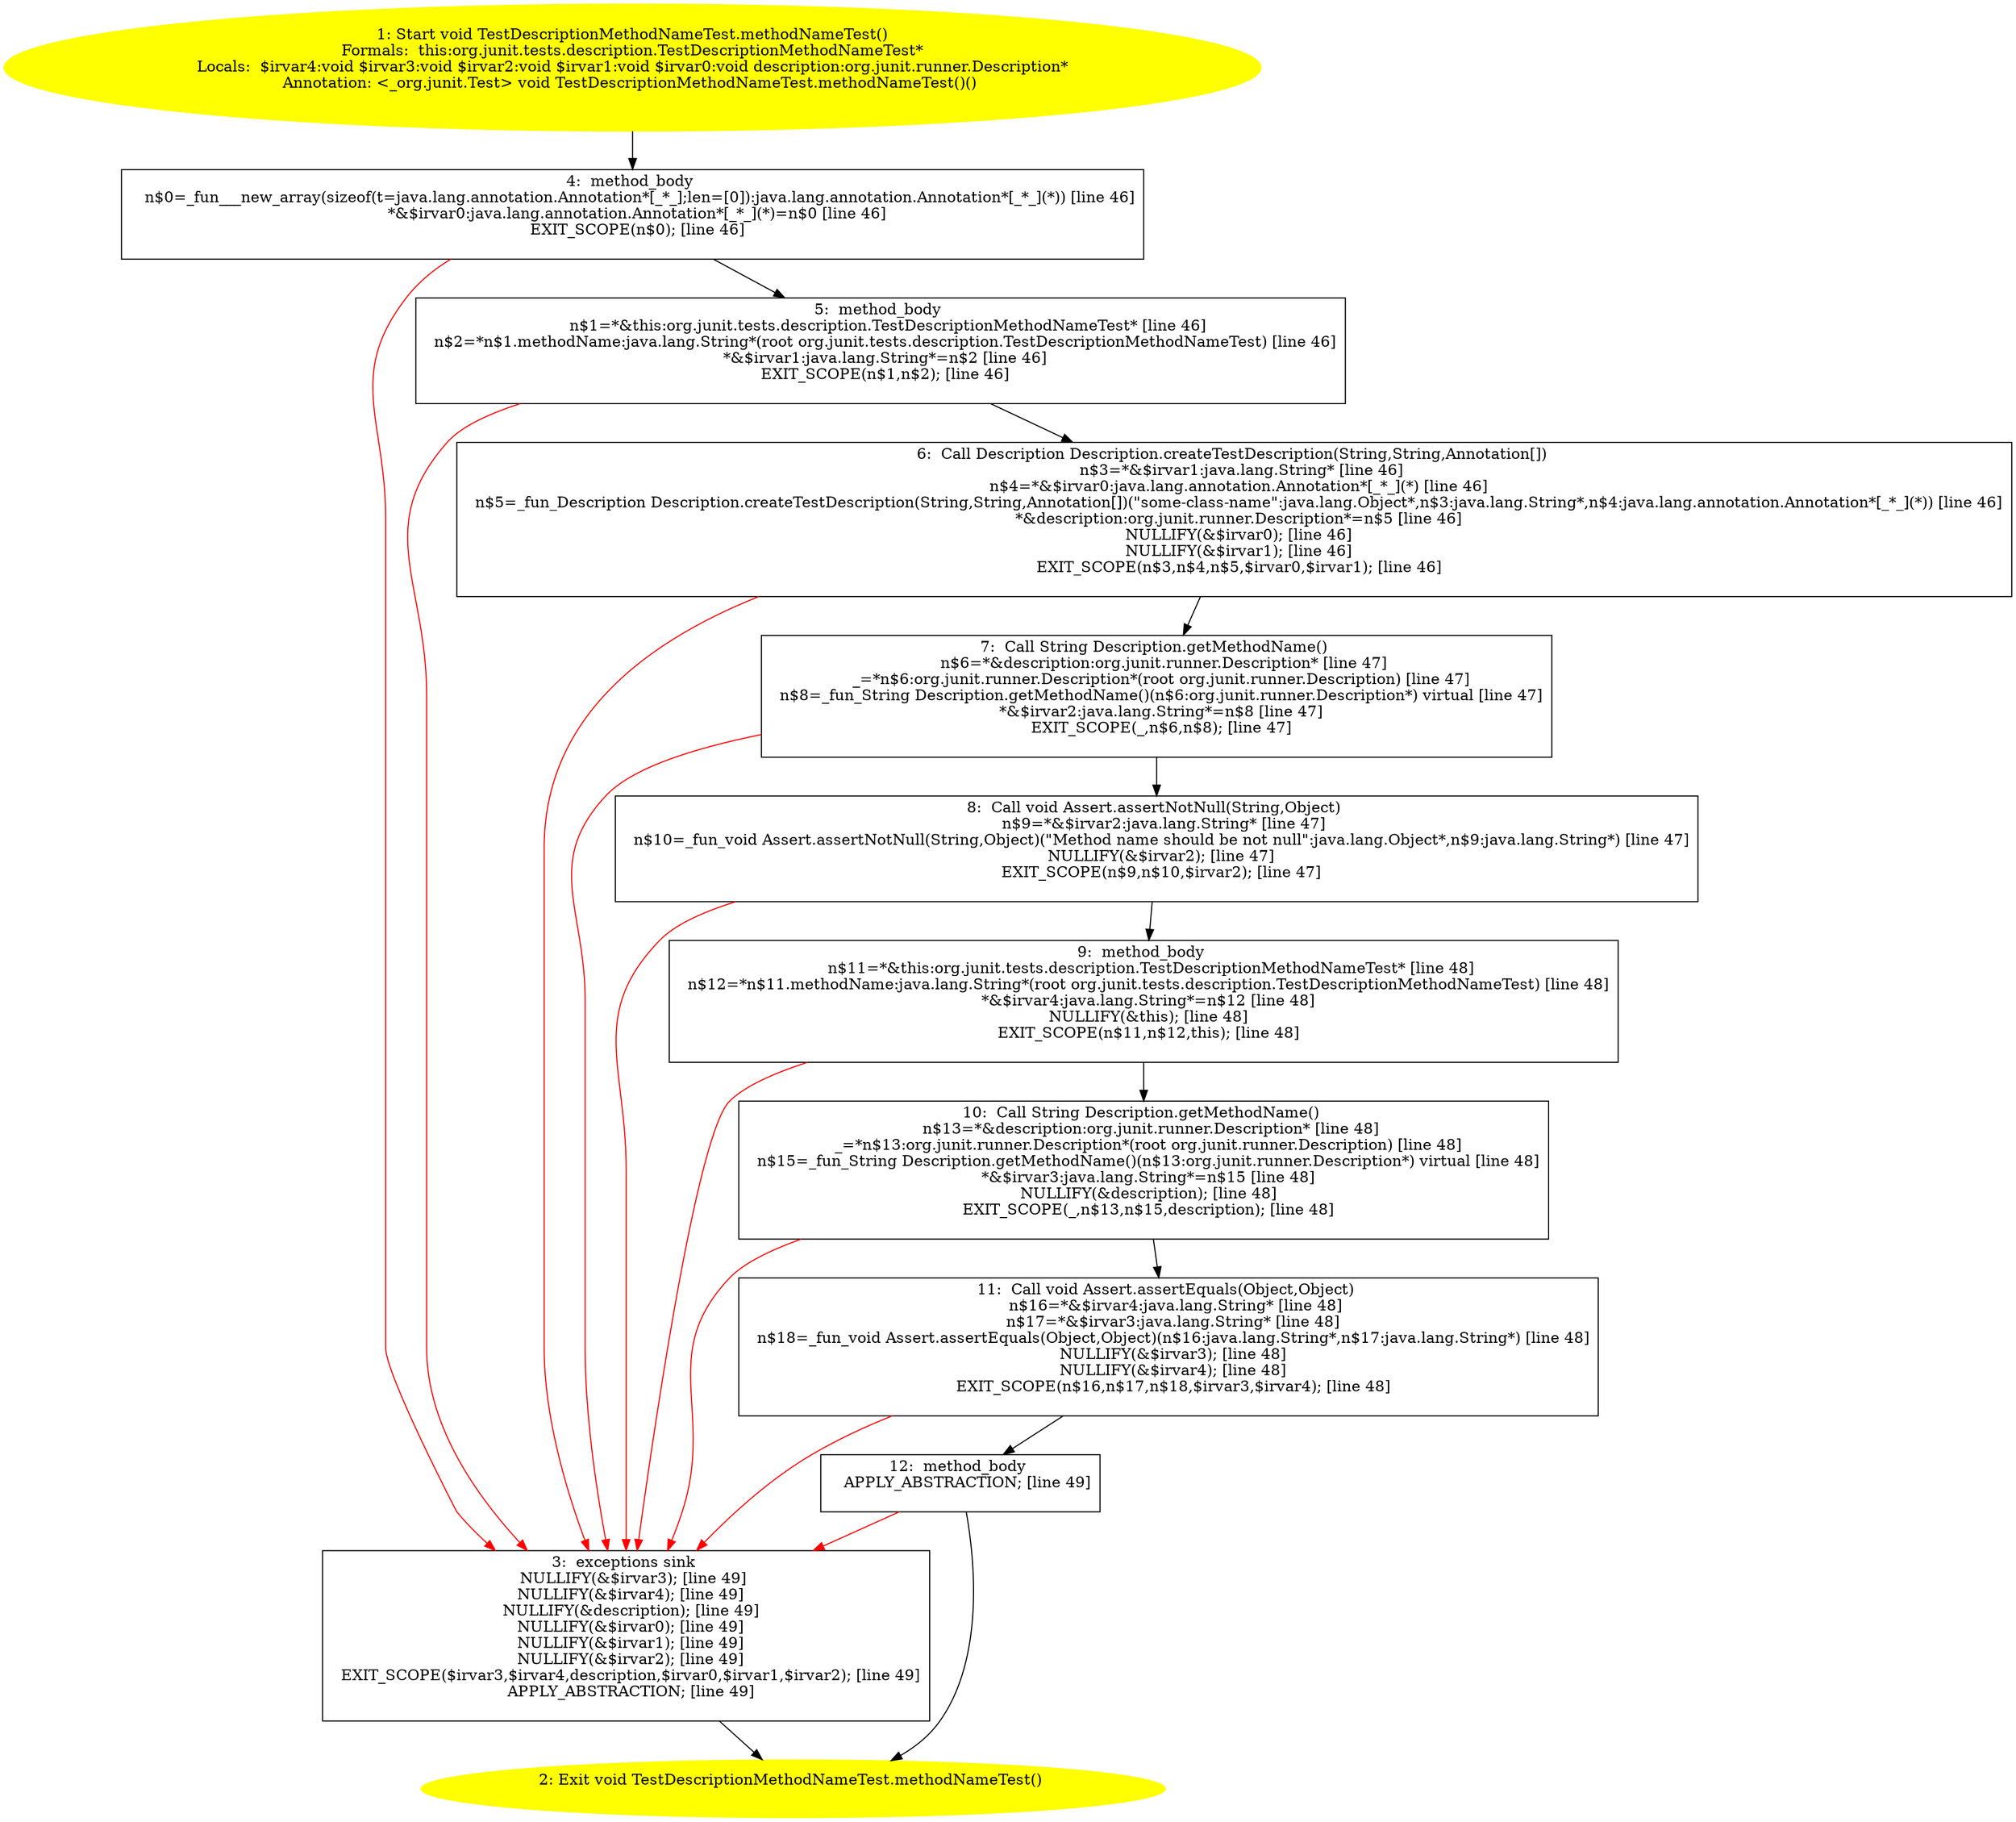 /* @generated */
digraph cfg {
"org.junit.tests.description.TestDescriptionMethodNameTest.methodNameTest():void.a4364b122ff1da40afa013a334b0e16f_1" [label="1: Start void TestDescriptionMethodNameTest.methodNameTest()\nFormals:  this:org.junit.tests.description.TestDescriptionMethodNameTest*\nLocals:  $irvar4:void $irvar3:void $irvar2:void $irvar1:void $irvar0:void description:org.junit.runner.Description*\nAnnotation: <_org.junit.Test> void TestDescriptionMethodNameTest.methodNameTest()() \n  " color=yellow style=filled]
	

	 "org.junit.tests.description.TestDescriptionMethodNameTest.methodNameTest():void.a4364b122ff1da40afa013a334b0e16f_1" -> "org.junit.tests.description.TestDescriptionMethodNameTest.methodNameTest():void.a4364b122ff1da40afa013a334b0e16f_4" ;
"org.junit.tests.description.TestDescriptionMethodNameTest.methodNameTest():void.a4364b122ff1da40afa013a334b0e16f_2" [label="2: Exit void TestDescriptionMethodNameTest.methodNameTest() \n  " color=yellow style=filled]
	

"org.junit.tests.description.TestDescriptionMethodNameTest.methodNameTest():void.a4364b122ff1da40afa013a334b0e16f_3" [label="3:  exceptions sink \n   NULLIFY(&$irvar3); [line 49]\n  NULLIFY(&$irvar4); [line 49]\n  NULLIFY(&description); [line 49]\n  NULLIFY(&$irvar0); [line 49]\n  NULLIFY(&$irvar1); [line 49]\n  NULLIFY(&$irvar2); [line 49]\n  EXIT_SCOPE($irvar3,$irvar4,description,$irvar0,$irvar1,$irvar2); [line 49]\n  APPLY_ABSTRACTION; [line 49]\n " shape="box"]
	

	 "org.junit.tests.description.TestDescriptionMethodNameTest.methodNameTest():void.a4364b122ff1da40afa013a334b0e16f_3" -> "org.junit.tests.description.TestDescriptionMethodNameTest.methodNameTest():void.a4364b122ff1da40afa013a334b0e16f_2" ;
"org.junit.tests.description.TestDescriptionMethodNameTest.methodNameTest():void.a4364b122ff1da40afa013a334b0e16f_4" [label="4:  method_body \n   n$0=_fun___new_array(sizeof(t=java.lang.annotation.Annotation*[_*_];len=[0]):java.lang.annotation.Annotation*[_*_](*)) [line 46]\n  *&$irvar0:java.lang.annotation.Annotation*[_*_](*)=n$0 [line 46]\n  EXIT_SCOPE(n$0); [line 46]\n " shape="box"]
	

	 "org.junit.tests.description.TestDescriptionMethodNameTest.methodNameTest():void.a4364b122ff1da40afa013a334b0e16f_4" -> "org.junit.tests.description.TestDescriptionMethodNameTest.methodNameTest():void.a4364b122ff1da40afa013a334b0e16f_5" ;
	 "org.junit.tests.description.TestDescriptionMethodNameTest.methodNameTest():void.a4364b122ff1da40afa013a334b0e16f_4" -> "org.junit.tests.description.TestDescriptionMethodNameTest.methodNameTest():void.a4364b122ff1da40afa013a334b0e16f_3" [color="red" ];
"org.junit.tests.description.TestDescriptionMethodNameTest.methodNameTest():void.a4364b122ff1da40afa013a334b0e16f_5" [label="5:  method_body \n   n$1=*&this:org.junit.tests.description.TestDescriptionMethodNameTest* [line 46]\n  n$2=*n$1.methodName:java.lang.String*(root org.junit.tests.description.TestDescriptionMethodNameTest) [line 46]\n  *&$irvar1:java.lang.String*=n$2 [line 46]\n  EXIT_SCOPE(n$1,n$2); [line 46]\n " shape="box"]
	

	 "org.junit.tests.description.TestDescriptionMethodNameTest.methodNameTest():void.a4364b122ff1da40afa013a334b0e16f_5" -> "org.junit.tests.description.TestDescriptionMethodNameTest.methodNameTest():void.a4364b122ff1da40afa013a334b0e16f_6" ;
	 "org.junit.tests.description.TestDescriptionMethodNameTest.methodNameTest():void.a4364b122ff1da40afa013a334b0e16f_5" -> "org.junit.tests.description.TestDescriptionMethodNameTest.methodNameTest():void.a4364b122ff1da40afa013a334b0e16f_3" [color="red" ];
"org.junit.tests.description.TestDescriptionMethodNameTest.methodNameTest():void.a4364b122ff1da40afa013a334b0e16f_6" [label="6:  Call Description Description.createTestDescription(String,String,Annotation[]) \n   n$3=*&$irvar1:java.lang.String* [line 46]\n  n$4=*&$irvar0:java.lang.annotation.Annotation*[_*_](*) [line 46]\n  n$5=_fun_Description Description.createTestDescription(String,String,Annotation[])(\"some-class-name\":java.lang.Object*,n$3:java.lang.String*,n$4:java.lang.annotation.Annotation*[_*_](*)) [line 46]\n  *&description:org.junit.runner.Description*=n$5 [line 46]\n  NULLIFY(&$irvar0); [line 46]\n  NULLIFY(&$irvar1); [line 46]\n  EXIT_SCOPE(n$3,n$4,n$5,$irvar0,$irvar1); [line 46]\n " shape="box"]
	

	 "org.junit.tests.description.TestDescriptionMethodNameTest.methodNameTest():void.a4364b122ff1da40afa013a334b0e16f_6" -> "org.junit.tests.description.TestDescriptionMethodNameTest.methodNameTest():void.a4364b122ff1da40afa013a334b0e16f_7" ;
	 "org.junit.tests.description.TestDescriptionMethodNameTest.methodNameTest():void.a4364b122ff1da40afa013a334b0e16f_6" -> "org.junit.tests.description.TestDescriptionMethodNameTest.methodNameTest():void.a4364b122ff1da40afa013a334b0e16f_3" [color="red" ];
"org.junit.tests.description.TestDescriptionMethodNameTest.methodNameTest():void.a4364b122ff1da40afa013a334b0e16f_7" [label="7:  Call String Description.getMethodName() \n   n$6=*&description:org.junit.runner.Description* [line 47]\n  _=*n$6:org.junit.runner.Description*(root org.junit.runner.Description) [line 47]\n  n$8=_fun_String Description.getMethodName()(n$6:org.junit.runner.Description*) virtual [line 47]\n  *&$irvar2:java.lang.String*=n$8 [line 47]\n  EXIT_SCOPE(_,n$6,n$8); [line 47]\n " shape="box"]
	

	 "org.junit.tests.description.TestDescriptionMethodNameTest.methodNameTest():void.a4364b122ff1da40afa013a334b0e16f_7" -> "org.junit.tests.description.TestDescriptionMethodNameTest.methodNameTest():void.a4364b122ff1da40afa013a334b0e16f_8" ;
	 "org.junit.tests.description.TestDescriptionMethodNameTest.methodNameTest():void.a4364b122ff1da40afa013a334b0e16f_7" -> "org.junit.tests.description.TestDescriptionMethodNameTest.methodNameTest():void.a4364b122ff1da40afa013a334b0e16f_3" [color="red" ];
"org.junit.tests.description.TestDescriptionMethodNameTest.methodNameTest():void.a4364b122ff1da40afa013a334b0e16f_8" [label="8:  Call void Assert.assertNotNull(String,Object) \n   n$9=*&$irvar2:java.lang.String* [line 47]\n  n$10=_fun_void Assert.assertNotNull(String,Object)(\"Method name should be not null\":java.lang.Object*,n$9:java.lang.String*) [line 47]\n  NULLIFY(&$irvar2); [line 47]\n  EXIT_SCOPE(n$9,n$10,$irvar2); [line 47]\n " shape="box"]
	

	 "org.junit.tests.description.TestDescriptionMethodNameTest.methodNameTest():void.a4364b122ff1da40afa013a334b0e16f_8" -> "org.junit.tests.description.TestDescriptionMethodNameTest.methodNameTest():void.a4364b122ff1da40afa013a334b0e16f_9" ;
	 "org.junit.tests.description.TestDescriptionMethodNameTest.methodNameTest():void.a4364b122ff1da40afa013a334b0e16f_8" -> "org.junit.tests.description.TestDescriptionMethodNameTest.methodNameTest():void.a4364b122ff1da40afa013a334b0e16f_3" [color="red" ];
"org.junit.tests.description.TestDescriptionMethodNameTest.methodNameTest():void.a4364b122ff1da40afa013a334b0e16f_9" [label="9:  method_body \n   n$11=*&this:org.junit.tests.description.TestDescriptionMethodNameTest* [line 48]\n  n$12=*n$11.methodName:java.lang.String*(root org.junit.tests.description.TestDescriptionMethodNameTest) [line 48]\n  *&$irvar4:java.lang.String*=n$12 [line 48]\n  NULLIFY(&this); [line 48]\n  EXIT_SCOPE(n$11,n$12,this); [line 48]\n " shape="box"]
	

	 "org.junit.tests.description.TestDescriptionMethodNameTest.methodNameTest():void.a4364b122ff1da40afa013a334b0e16f_9" -> "org.junit.tests.description.TestDescriptionMethodNameTest.methodNameTest():void.a4364b122ff1da40afa013a334b0e16f_10" ;
	 "org.junit.tests.description.TestDescriptionMethodNameTest.methodNameTest():void.a4364b122ff1da40afa013a334b0e16f_9" -> "org.junit.tests.description.TestDescriptionMethodNameTest.methodNameTest():void.a4364b122ff1da40afa013a334b0e16f_3" [color="red" ];
"org.junit.tests.description.TestDescriptionMethodNameTest.methodNameTest():void.a4364b122ff1da40afa013a334b0e16f_10" [label="10:  Call String Description.getMethodName() \n   n$13=*&description:org.junit.runner.Description* [line 48]\n  _=*n$13:org.junit.runner.Description*(root org.junit.runner.Description) [line 48]\n  n$15=_fun_String Description.getMethodName()(n$13:org.junit.runner.Description*) virtual [line 48]\n  *&$irvar3:java.lang.String*=n$15 [line 48]\n  NULLIFY(&description); [line 48]\n  EXIT_SCOPE(_,n$13,n$15,description); [line 48]\n " shape="box"]
	

	 "org.junit.tests.description.TestDescriptionMethodNameTest.methodNameTest():void.a4364b122ff1da40afa013a334b0e16f_10" -> "org.junit.tests.description.TestDescriptionMethodNameTest.methodNameTest():void.a4364b122ff1da40afa013a334b0e16f_11" ;
	 "org.junit.tests.description.TestDescriptionMethodNameTest.methodNameTest():void.a4364b122ff1da40afa013a334b0e16f_10" -> "org.junit.tests.description.TestDescriptionMethodNameTest.methodNameTest():void.a4364b122ff1da40afa013a334b0e16f_3" [color="red" ];
"org.junit.tests.description.TestDescriptionMethodNameTest.methodNameTest():void.a4364b122ff1da40afa013a334b0e16f_11" [label="11:  Call void Assert.assertEquals(Object,Object) \n   n$16=*&$irvar4:java.lang.String* [line 48]\n  n$17=*&$irvar3:java.lang.String* [line 48]\n  n$18=_fun_void Assert.assertEquals(Object,Object)(n$16:java.lang.String*,n$17:java.lang.String*) [line 48]\n  NULLIFY(&$irvar3); [line 48]\n  NULLIFY(&$irvar4); [line 48]\n  EXIT_SCOPE(n$16,n$17,n$18,$irvar3,$irvar4); [line 48]\n " shape="box"]
	

	 "org.junit.tests.description.TestDescriptionMethodNameTest.methodNameTest():void.a4364b122ff1da40afa013a334b0e16f_11" -> "org.junit.tests.description.TestDescriptionMethodNameTest.methodNameTest():void.a4364b122ff1da40afa013a334b0e16f_12" ;
	 "org.junit.tests.description.TestDescriptionMethodNameTest.methodNameTest():void.a4364b122ff1da40afa013a334b0e16f_11" -> "org.junit.tests.description.TestDescriptionMethodNameTest.methodNameTest():void.a4364b122ff1da40afa013a334b0e16f_3" [color="red" ];
"org.junit.tests.description.TestDescriptionMethodNameTest.methodNameTest():void.a4364b122ff1da40afa013a334b0e16f_12" [label="12:  method_body \n   APPLY_ABSTRACTION; [line 49]\n " shape="box"]
	

	 "org.junit.tests.description.TestDescriptionMethodNameTest.methodNameTest():void.a4364b122ff1da40afa013a334b0e16f_12" -> "org.junit.tests.description.TestDescriptionMethodNameTest.methodNameTest():void.a4364b122ff1da40afa013a334b0e16f_2" ;
	 "org.junit.tests.description.TestDescriptionMethodNameTest.methodNameTest():void.a4364b122ff1da40afa013a334b0e16f_12" -> "org.junit.tests.description.TestDescriptionMethodNameTest.methodNameTest():void.a4364b122ff1da40afa013a334b0e16f_3" [color="red" ];
}
